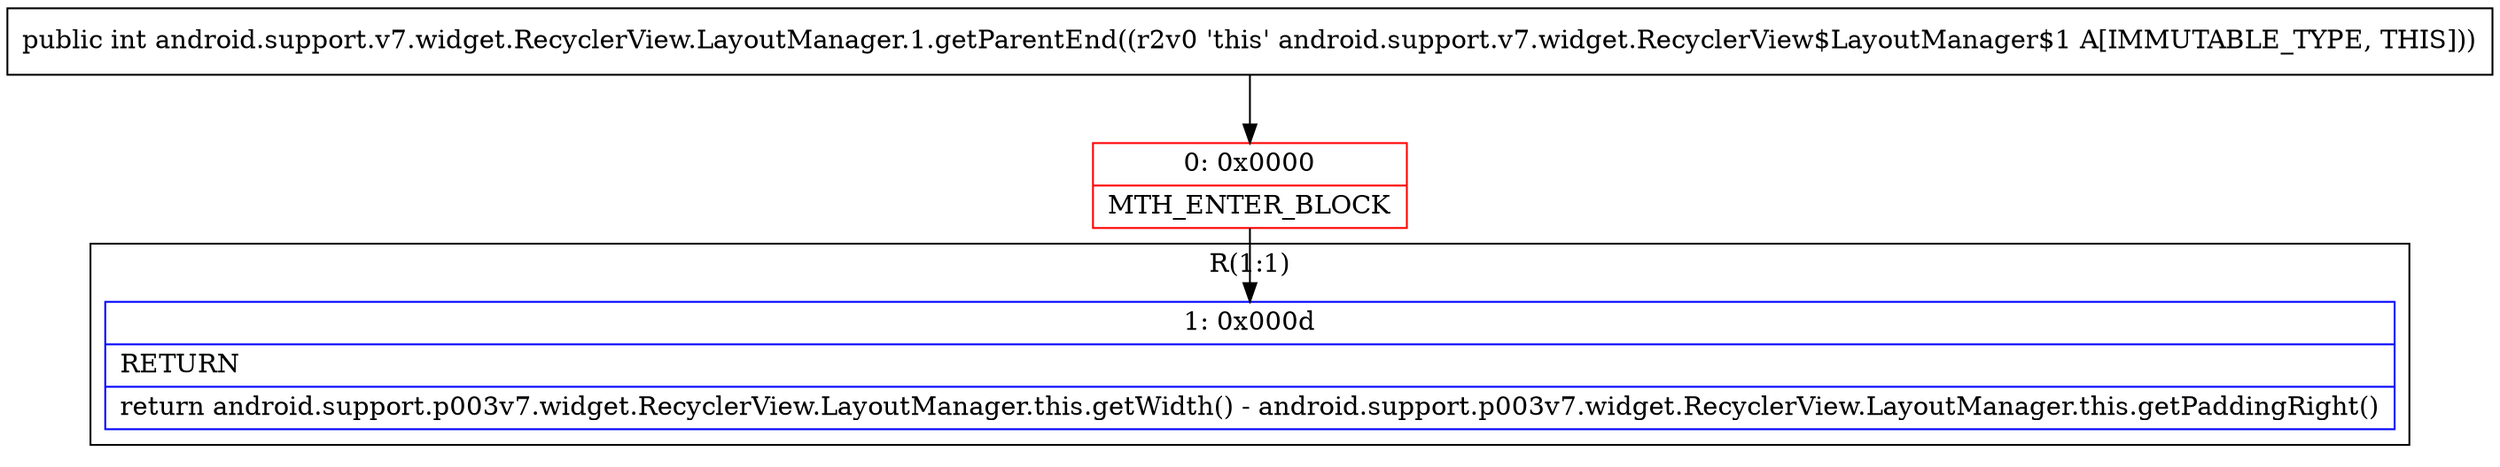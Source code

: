 digraph "CFG forandroid.support.v7.widget.RecyclerView.LayoutManager.1.getParentEnd()I" {
subgraph cluster_Region_112138842 {
label = "R(1:1)";
node [shape=record,color=blue];
Node_1 [shape=record,label="{1\:\ 0x000d|RETURN\l|return android.support.p003v7.widget.RecyclerView.LayoutManager.this.getWidth() \- android.support.p003v7.widget.RecyclerView.LayoutManager.this.getPaddingRight()\l}"];
}
Node_0 [shape=record,color=red,label="{0\:\ 0x0000|MTH_ENTER_BLOCK\l}"];
MethodNode[shape=record,label="{public int android.support.v7.widget.RecyclerView.LayoutManager.1.getParentEnd((r2v0 'this' android.support.v7.widget.RecyclerView$LayoutManager$1 A[IMMUTABLE_TYPE, THIS])) }"];
MethodNode -> Node_0;
Node_0 -> Node_1;
}

